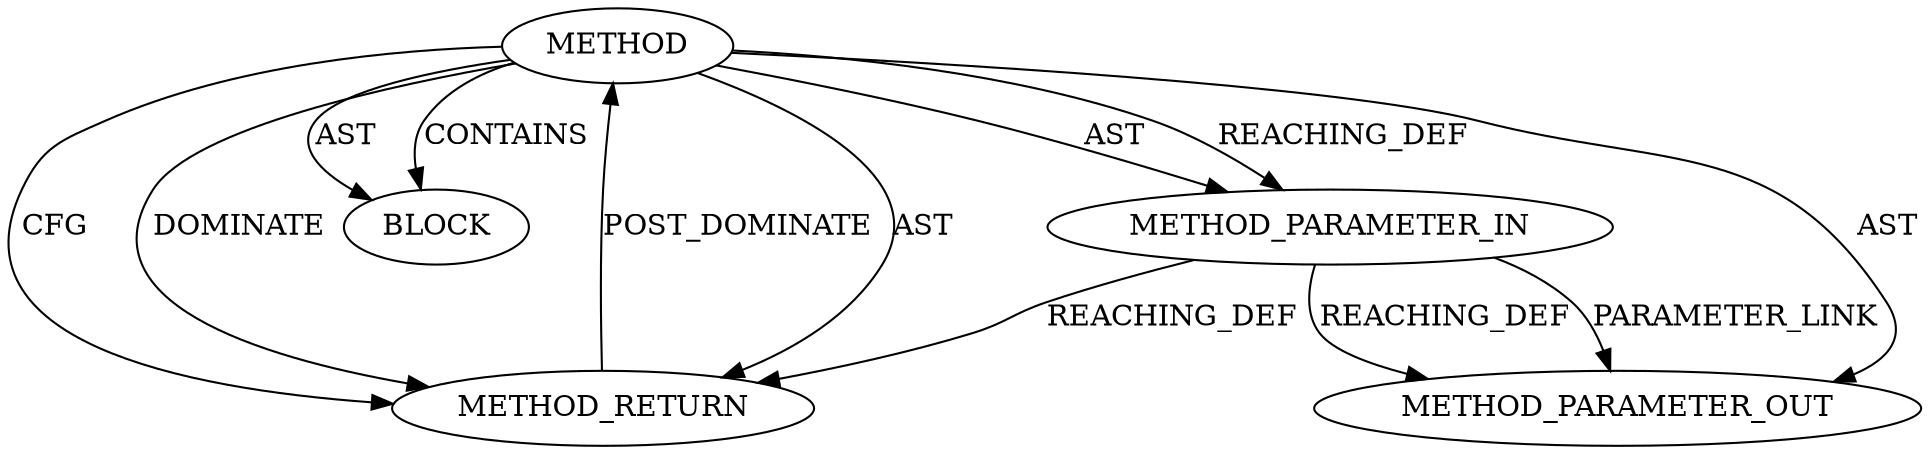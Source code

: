 digraph {
  19373 [label=BLOCK ORDER=1 ARGUMENT_INDEX=1 CODE="<empty>" TYPE_FULL_NAME="ANY"]
  19374 [label=METHOD_RETURN ORDER=2 CODE="RET" TYPE_FULL_NAME="ANY" EVALUATION_STRATEGY="BY_VALUE"]
  21768 [label=METHOD_PARAMETER_OUT ORDER=1 CODE="p1" IS_VARIADIC=false TYPE_FULL_NAME="ANY" EVALUATION_STRATEGY="BY_VALUE" INDEX=1 NAME="p1"]
  19371 [label=METHOD AST_PARENT_TYPE="NAMESPACE_BLOCK" AST_PARENT_FULL_NAME="<global>" ORDER=0 CODE="<empty>" FULL_NAME="cpu_to_be64" IS_EXTERNAL=true FILENAME="<empty>" SIGNATURE="" NAME="cpu_to_be64"]
  19372 [label=METHOD_PARAMETER_IN ORDER=1 CODE="p1" IS_VARIADIC=false TYPE_FULL_NAME="ANY" EVALUATION_STRATEGY="BY_VALUE" INDEX=1 NAME="p1"]
  19371 -> 19373 [label=AST ]
  19372 -> 21768 [label=REACHING_DEF VARIABLE="p1"]
  19371 -> 21768 [label=AST ]
  19371 -> 19374 [label=AST ]
  19371 -> 19374 [label=CFG ]
  19371 -> 19373 [label=CONTAINS ]
  19371 -> 19372 [label=AST ]
  19374 -> 19371 [label=POST_DOMINATE ]
  19372 -> 21768 [label=PARAMETER_LINK ]
  19371 -> 19372 [label=REACHING_DEF VARIABLE=""]
  19371 -> 19374 [label=DOMINATE ]
  19372 -> 19374 [label=REACHING_DEF VARIABLE="p1"]
}
